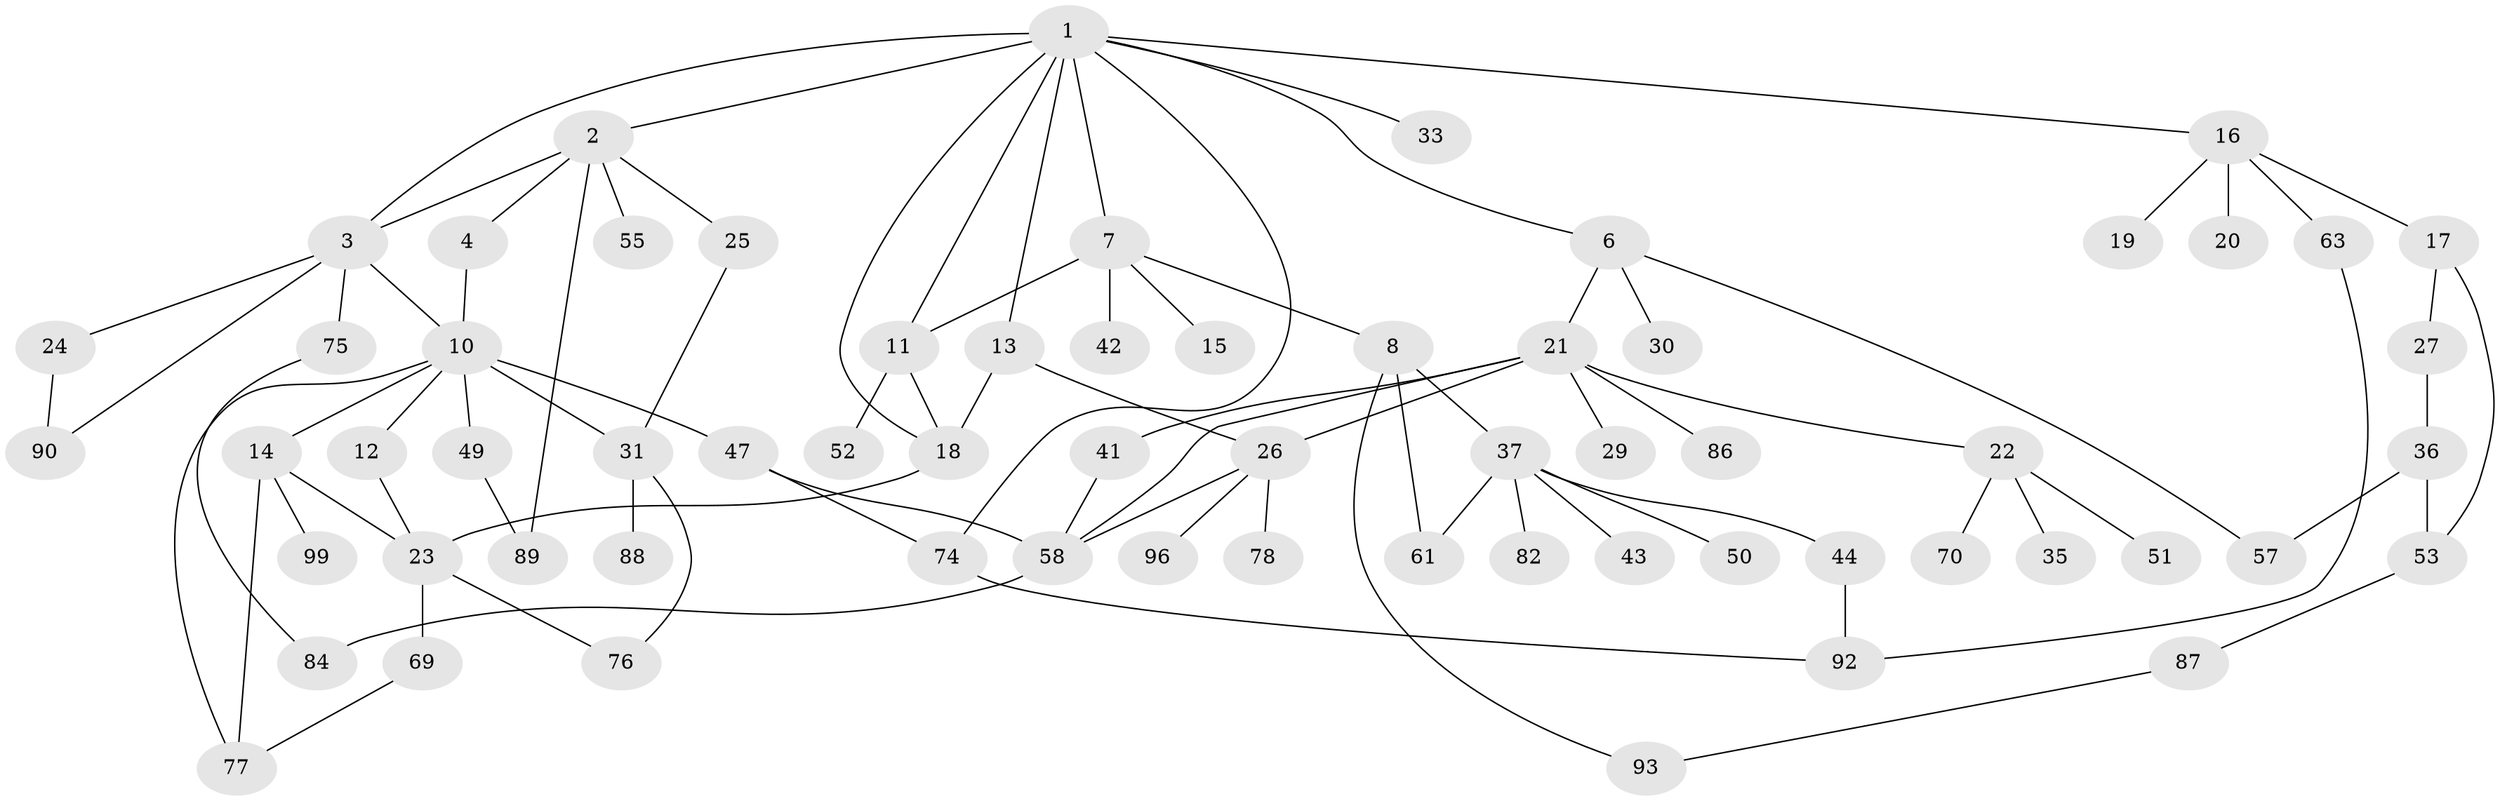 // original degree distribution, {9: 0.01, 4: 0.09, 6: 0.02, 2: 0.36, 3: 0.23, 5: 0.04, 8: 0.01, 1: 0.24}
// Generated by graph-tools (version 1.1) at 2025/38/02/21/25 10:38:52]
// undirected, 65 vertices, 89 edges
graph export_dot {
graph [start="1"]
  node [color=gray90,style=filled];
  1 [super="+5"];
  2 [super="+9"];
  3 [super="+34"];
  4;
  6 [super="+38"];
  7 [super="+67"];
  8;
  10 [super="+28"];
  11 [super="+45"];
  12 [super="+91"];
  13;
  14 [super="+73"];
  15 [super="+32"];
  16 [super="+46"];
  17 [super="+81"];
  18 [super="+80"];
  19 [super="+71"];
  20;
  21 [super="+62"];
  22 [super="+39"];
  23 [super="+68"];
  24 [super="+54"];
  25;
  26 [super="+72"];
  27;
  29;
  30;
  31 [super="+48"];
  33;
  35;
  36 [super="+97"];
  37 [super="+40"];
  41 [super="+85"];
  42 [super="+65"];
  43;
  44 [super="+100"];
  47;
  49 [super="+60"];
  50;
  51 [super="+56"];
  52;
  53;
  55 [super="+59"];
  57 [super="+98"];
  58 [super="+83"];
  61 [super="+64"];
  63 [super="+66"];
  69;
  70;
  74;
  75;
  76;
  77 [super="+79"];
  78;
  82;
  84;
  86;
  87;
  88;
  89;
  90 [super="+94"];
  92;
  93 [super="+95"];
  96;
  99;
  1 -- 2;
  1 -- 3;
  1 -- 11;
  1 -- 13;
  1 -- 16;
  1 -- 33;
  1 -- 74;
  1 -- 6;
  1 -- 7;
  1 -- 18;
  2 -- 4;
  2 -- 3;
  2 -- 89;
  2 -- 25;
  2 -- 55;
  3 -- 24;
  3 -- 75;
  3 -- 90;
  3 -- 10;
  4 -- 10;
  6 -- 21;
  6 -- 30;
  6 -- 57;
  7 -- 8;
  7 -- 15;
  7 -- 42;
  7 -- 11;
  8 -- 37;
  8 -- 61;
  8 -- 93;
  10 -- 12;
  10 -- 14;
  10 -- 31;
  10 -- 47;
  10 -- 77;
  10 -- 49;
  11 -- 52;
  11 -- 18;
  12 -- 23;
  13 -- 18;
  13 -- 26 [weight=2];
  14 -- 99;
  14 -- 23;
  14 -- 77;
  16 -- 17;
  16 -- 19;
  16 -- 20;
  16 -- 63;
  17 -- 27;
  17 -- 53;
  18 -- 23;
  21 -- 22;
  21 -- 29;
  21 -- 41;
  21 -- 86;
  21 -- 58;
  21 -- 26;
  22 -- 35;
  22 -- 70;
  22 -- 51;
  23 -- 69;
  23 -- 76;
  24 -- 90;
  25 -- 31;
  26 -- 96;
  26 -- 58;
  26 -- 78;
  27 -- 36;
  31 -- 88;
  31 -- 76;
  36 -- 53;
  36 -- 57;
  37 -- 50;
  37 -- 82;
  37 -- 43;
  37 -- 44;
  37 -- 61;
  41 -- 58;
  44 -- 92;
  47 -- 58;
  47 -- 74;
  49 -- 89;
  53 -- 87;
  58 -- 84;
  63 -- 92;
  69 -- 77;
  74 -- 92;
  75 -- 84;
  87 -- 93;
}
